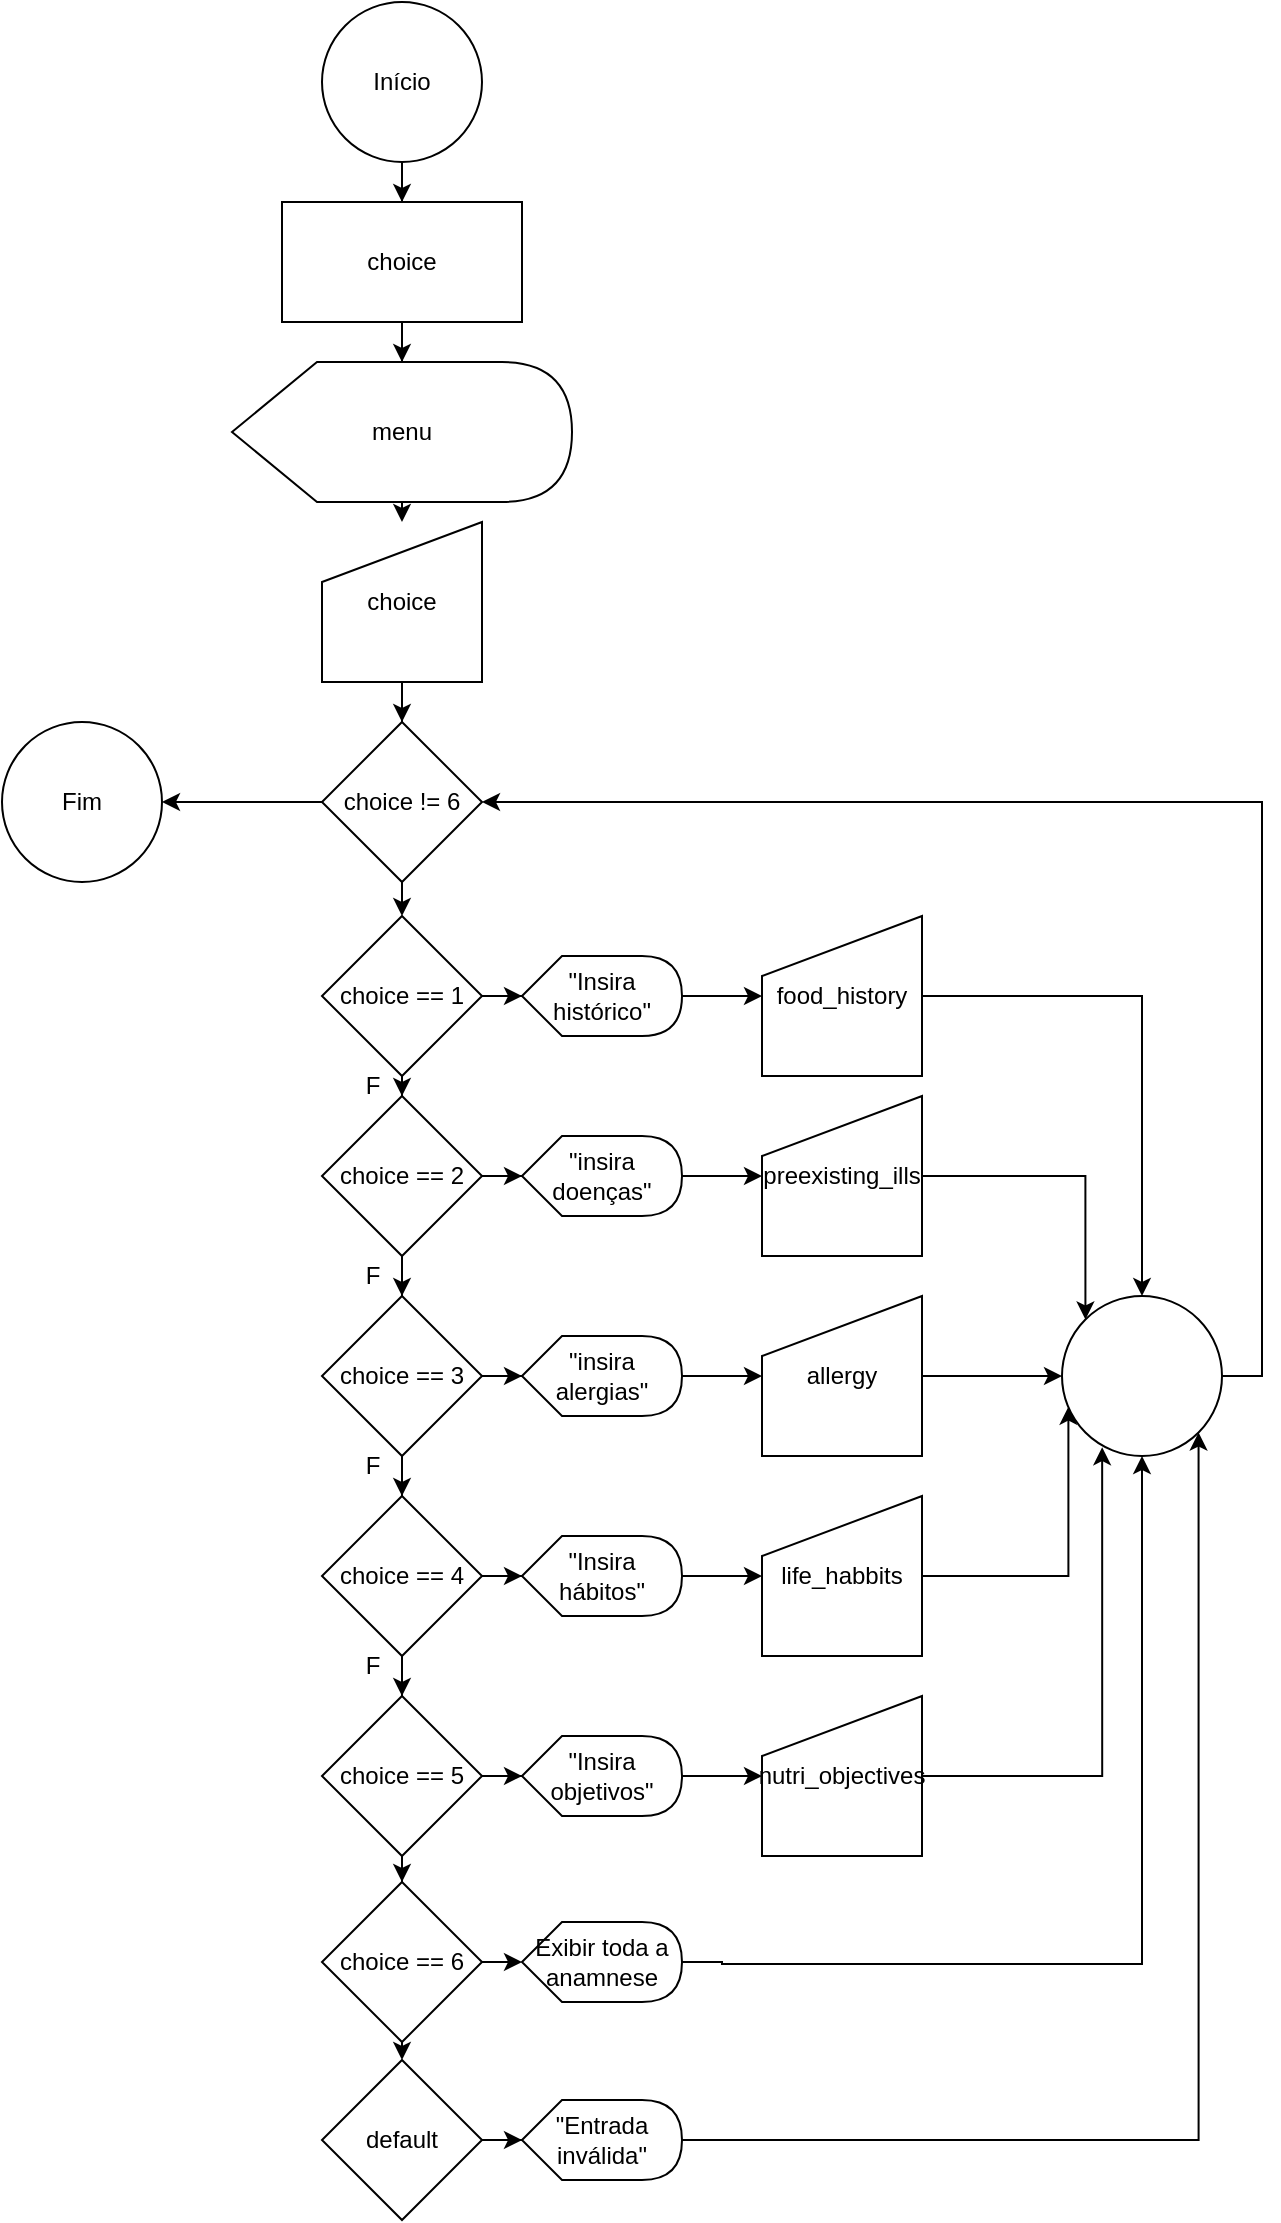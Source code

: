 <mxfile version="28.0.6">
  <diagram name="Página-1" id="AzP44wJJMdX7DucmdiNA">
    <mxGraphModel dx="2037" dy="1213" grid="1" gridSize="10" guides="1" tooltips="1" connect="1" arrows="1" fold="1" page="1" pageScale="1" pageWidth="827" pageHeight="1169" math="0" shadow="0">
      <root>
        <mxCell id="0" />
        <mxCell id="1" parent="0" />
        <mxCell id="oHalUscptuWubEQbUAjb-3" value="" style="edgeStyle=orthogonalEdgeStyle;rounded=0;orthogonalLoop=1;jettySize=auto;html=1;" edge="1" parent="1" source="oHalUscptuWubEQbUAjb-1" target="oHalUscptuWubEQbUAjb-2">
          <mxGeometry relative="1" as="geometry" />
        </mxCell>
        <mxCell id="oHalUscptuWubEQbUAjb-1" value="Início" style="ellipse;whiteSpace=wrap;html=1;" vertex="1" parent="1">
          <mxGeometry x="259" y="30" width="80" height="80" as="geometry" />
        </mxCell>
        <mxCell id="oHalUscptuWubEQbUAjb-5" value="" style="edgeStyle=orthogonalEdgeStyle;rounded=0;orthogonalLoop=1;jettySize=auto;html=1;" edge="1" parent="1" source="oHalUscptuWubEQbUAjb-2" target="oHalUscptuWubEQbUAjb-4">
          <mxGeometry relative="1" as="geometry" />
        </mxCell>
        <mxCell id="oHalUscptuWubEQbUAjb-2" value="choice" style="whiteSpace=wrap;html=1;" vertex="1" parent="1">
          <mxGeometry x="239" y="130" width="120" height="60" as="geometry" />
        </mxCell>
        <mxCell id="oHalUscptuWubEQbUAjb-8" style="edgeStyle=orthogonalEdgeStyle;rounded=0;orthogonalLoop=1;jettySize=auto;html=1;exitX=0;exitY=0;exitDx=88.75;exitDy=70;exitPerimeter=0;entryX=0.5;entryY=0;entryDx=0;entryDy=0;" edge="1" parent="1" source="oHalUscptuWubEQbUAjb-4" target="oHalUscptuWubEQbUAjb-6">
          <mxGeometry relative="1" as="geometry" />
        </mxCell>
        <mxCell id="oHalUscptuWubEQbUAjb-4" value="menu" style="shape=display;whiteSpace=wrap;html=1;" vertex="1" parent="1">
          <mxGeometry x="214" y="210" width="170" height="70" as="geometry" />
        </mxCell>
        <mxCell id="oHalUscptuWubEQbUAjb-62" value="" style="edgeStyle=orthogonalEdgeStyle;rounded=0;orthogonalLoop=1;jettySize=auto;html=1;" edge="1" parent="1" source="oHalUscptuWubEQbUAjb-6" target="oHalUscptuWubEQbUAjb-61">
          <mxGeometry relative="1" as="geometry" />
        </mxCell>
        <mxCell id="oHalUscptuWubEQbUAjb-6" value="choice" style="shape=manualInput;whiteSpace=wrap;html=1;" vertex="1" parent="1">
          <mxGeometry x="259" y="290" width="80" height="80" as="geometry" />
        </mxCell>
        <mxCell id="oHalUscptuWubEQbUAjb-17" value="" style="edgeStyle=orthogonalEdgeStyle;rounded=0;orthogonalLoop=1;jettySize=auto;html=1;" edge="1" parent="1" source="oHalUscptuWubEQbUAjb-9" target="oHalUscptuWubEQbUAjb-16">
          <mxGeometry relative="1" as="geometry" />
        </mxCell>
        <mxCell id="oHalUscptuWubEQbUAjb-30" value="" style="edgeStyle=orthogonalEdgeStyle;rounded=0;orthogonalLoop=1;jettySize=auto;html=1;" edge="1" parent="1" source="oHalUscptuWubEQbUAjb-9" target="oHalUscptuWubEQbUAjb-23">
          <mxGeometry relative="1" as="geometry" />
        </mxCell>
        <mxCell id="oHalUscptuWubEQbUAjb-9" value="choice == 1" style="rhombus;whiteSpace=wrap;html=1;" vertex="1" parent="1">
          <mxGeometry x="259" y="487" width="80" height="80" as="geometry" />
        </mxCell>
        <mxCell id="oHalUscptuWubEQbUAjb-78" value="" style="edgeStyle=orthogonalEdgeStyle;rounded=0;orthogonalLoop=1;jettySize=auto;html=1;" edge="1" parent="1" source="oHalUscptuWubEQbUAjb-11" target="oHalUscptuWubEQbUAjb-77">
          <mxGeometry relative="1" as="geometry" />
        </mxCell>
        <mxCell id="oHalUscptuWubEQbUAjb-11" value="default" style="rhombus;whiteSpace=wrap;html=1;" vertex="1" parent="1">
          <mxGeometry x="259" y="1059" width="80" height="80" as="geometry" />
        </mxCell>
        <mxCell id="oHalUscptuWubEQbUAjb-34" value="" style="edgeStyle=orthogonalEdgeStyle;rounded=0;orthogonalLoop=1;jettySize=auto;html=1;" edge="1" parent="1" source="oHalUscptuWubEQbUAjb-13" target="oHalUscptuWubEQbUAjb-27">
          <mxGeometry relative="1" as="geometry" />
        </mxCell>
        <mxCell id="oHalUscptuWubEQbUAjb-67" value="" style="edgeStyle=orthogonalEdgeStyle;rounded=0;orthogonalLoop=1;jettySize=auto;html=1;" edge="1" parent="1" source="oHalUscptuWubEQbUAjb-13" target="oHalUscptuWubEQbUAjb-66">
          <mxGeometry relative="1" as="geometry" />
        </mxCell>
        <mxCell id="oHalUscptuWubEQbUAjb-13" value="choice == 5" style="rhombus;whiteSpace=wrap;html=1;" vertex="1" parent="1">
          <mxGeometry x="259" y="877" width="80" height="80" as="geometry" />
        </mxCell>
        <mxCell id="oHalUscptuWubEQbUAjb-20" value="" style="edgeStyle=orthogonalEdgeStyle;rounded=0;orthogonalLoop=1;jettySize=auto;html=1;" edge="1" parent="1" source="oHalUscptuWubEQbUAjb-14" target="oHalUscptuWubEQbUAjb-13">
          <mxGeometry relative="1" as="geometry" />
        </mxCell>
        <mxCell id="oHalUscptuWubEQbUAjb-33" value="" style="edgeStyle=orthogonalEdgeStyle;rounded=0;orthogonalLoop=1;jettySize=auto;html=1;" edge="1" parent="1" source="oHalUscptuWubEQbUAjb-14" target="oHalUscptuWubEQbUAjb-26">
          <mxGeometry relative="1" as="geometry" />
        </mxCell>
        <mxCell id="oHalUscptuWubEQbUAjb-14" value="choice == 4" style="rhombus;whiteSpace=wrap;html=1;" vertex="1" parent="1">
          <mxGeometry x="259" y="777" width="80" height="80" as="geometry" />
        </mxCell>
        <mxCell id="oHalUscptuWubEQbUAjb-19" value="" style="edgeStyle=orthogonalEdgeStyle;rounded=0;orthogonalLoop=1;jettySize=auto;html=1;" edge="1" parent="1" source="oHalUscptuWubEQbUAjb-15" target="oHalUscptuWubEQbUAjb-14">
          <mxGeometry relative="1" as="geometry" />
        </mxCell>
        <mxCell id="oHalUscptuWubEQbUAjb-32" value="" style="edgeStyle=orthogonalEdgeStyle;rounded=0;orthogonalLoop=1;jettySize=auto;html=1;" edge="1" parent="1" source="oHalUscptuWubEQbUAjb-15" target="oHalUscptuWubEQbUAjb-25">
          <mxGeometry relative="1" as="geometry" />
        </mxCell>
        <mxCell id="oHalUscptuWubEQbUAjb-15" value="choice == 3" style="rhombus;whiteSpace=wrap;html=1;" vertex="1" parent="1">
          <mxGeometry x="259" y="677" width="80" height="80" as="geometry" />
        </mxCell>
        <mxCell id="oHalUscptuWubEQbUAjb-18" value="" style="edgeStyle=orthogonalEdgeStyle;rounded=0;orthogonalLoop=1;jettySize=auto;html=1;" edge="1" parent="1" source="oHalUscptuWubEQbUAjb-16" target="oHalUscptuWubEQbUAjb-15">
          <mxGeometry relative="1" as="geometry" />
        </mxCell>
        <mxCell id="oHalUscptuWubEQbUAjb-31" value="" style="edgeStyle=orthogonalEdgeStyle;rounded=0;orthogonalLoop=1;jettySize=auto;html=1;" edge="1" parent="1" source="oHalUscptuWubEQbUAjb-16" target="oHalUscptuWubEQbUAjb-24">
          <mxGeometry relative="1" as="geometry" />
        </mxCell>
        <mxCell id="oHalUscptuWubEQbUAjb-16" value="choice == 2" style="rhombus;whiteSpace=wrap;html=1;" vertex="1" parent="1">
          <mxGeometry x="259" y="577" width="80" height="80" as="geometry" />
        </mxCell>
        <mxCell id="oHalUscptuWubEQbUAjb-41" value="" style="edgeStyle=orthogonalEdgeStyle;rounded=0;orthogonalLoop=1;jettySize=auto;html=1;" edge="1" parent="1" source="oHalUscptuWubEQbUAjb-23" target="oHalUscptuWubEQbUAjb-35">
          <mxGeometry relative="1" as="geometry" />
        </mxCell>
        <mxCell id="oHalUscptuWubEQbUAjb-23" value="&quot;Insira histórico&quot;" style="shape=display;whiteSpace=wrap;html=1;" vertex="1" parent="1">
          <mxGeometry x="359" y="507" width="80" height="40" as="geometry" />
        </mxCell>
        <mxCell id="oHalUscptuWubEQbUAjb-42" value="" style="edgeStyle=orthogonalEdgeStyle;rounded=0;orthogonalLoop=1;jettySize=auto;html=1;" edge="1" parent="1" source="oHalUscptuWubEQbUAjb-24" target="oHalUscptuWubEQbUAjb-37">
          <mxGeometry relative="1" as="geometry" />
        </mxCell>
        <mxCell id="oHalUscptuWubEQbUAjb-24" value="&quot;insira doenças&quot;" style="shape=display;whiteSpace=wrap;html=1;" vertex="1" parent="1">
          <mxGeometry x="359" y="597" width="80" height="40" as="geometry" />
        </mxCell>
        <mxCell id="oHalUscptuWubEQbUAjb-43" value="" style="edgeStyle=orthogonalEdgeStyle;rounded=0;orthogonalLoop=1;jettySize=auto;html=1;" edge="1" parent="1" source="oHalUscptuWubEQbUAjb-25" target="oHalUscptuWubEQbUAjb-38">
          <mxGeometry relative="1" as="geometry" />
        </mxCell>
        <mxCell id="oHalUscptuWubEQbUAjb-25" value="&quot;insira alergias&quot;" style="shape=display;whiteSpace=wrap;html=1;" vertex="1" parent="1">
          <mxGeometry x="359" y="697" width="80" height="40" as="geometry" />
        </mxCell>
        <mxCell id="oHalUscptuWubEQbUAjb-44" value="" style="edgeStyle=orthogonalEdgeStyle;rounded=0;orthogonalLoop=1;jettySize=auto;html=1;" edge="1" parent="1" source="oHalUscptuWubEQbUAjb-26" target="oHalUscptuWubEQbUAjb-39">
          <mxGeometry relative="1" as="geometry" />
        </mxCell>
        <mxCell id="oHalUscptuWubEQbUAjb-26" value="&quot;Insira hábitos&quot;" style="shape=display;whiteSpace=wrap;html=1;" vertex="1" parent="1">
          <mxGeometry x="359" y="797" width="80" height="40" as="geometry" />
        </mxCell>
        <mxCell id="oHalUscptuWubEQbUAjb-45" value="" style="edgeStyle=orthogonalEdgeStyle;rounded=0;orthogonalLoop=1;jettySize=auto;html=1;" edge="1" parent="1" source="oHalUscptuWubEQbUAjb-27" target="oHalUscptuWubEQbUAjb-40">
          <mxGeometry relative="1" as="geometry" />
        </mxCell>
        <mxCell id="oHalUscptuWubEQbUAjb-27" value="&quot;Insira objetivos&quot;" style="shape=display;whiteSpace=wrap;html=1;" vertex="1" parent="1">
          <mxGeometry x="359" y="897" width="80" height="40" as="geometry" />
        </mxCell>
        <mxCell id="oHalUscptuWubEQbUAjb-47" style="edgeStyle=orthogonalEdgeStyle;rounded=0;orthogonalLoop=1;jettySize=auto;html=1;exitX=1;exitY=0.5;exitDx=0;exitDy=0;entryX=0.5;entryY=0;entryDx=0;entryDy=0;" edge="1" parent="1" source="oHalUscptuWubEQbUAjb-35" target="oHalUscptuWubEQbUAjb-46">
          <mxGeometry relative="1" as="geometry" />
        </mxCell>
        <mxCell id="oHalUscptuWubEQbUAjb-35" value="food_history" style="shape=manualInput;whiteSpace=wrap;html=1;" vertex="1" parent="1">
          <mxGeometry x="479" y="487" width="80" height="80" as="geometry" />
        </mxCell>
        <mxCell id="oHalUscptuWubEQbUAjb-48" style="edgeStyle=orthogonalEdgeStyle;rounded=0;orthogonalLoop=1;jettySize=auto;html=1;exitX=1;exitY=0.5;exitDx=0;exitDy=0;entryX=0;entryY=0;entryDx=0;entryDy=0;" edge="1" parent="1" source="oHalUscptuWubEQbUAjb-37" target="oHalUscptuWubEQbUAjb-46">
          <mxGeometry relative="1" as="geometry" />
        </mxCell>
        <mxCell id="oHalUscptuWubEQbUAjb-37" value="preexisting_ills" style="shape=manualInput;whiteSpace=wrap;html=1;" vertex="1" parent="1">
          <mxGeometry x="479" y="577" width="80" height="80" as="geometry" />
        </mxCell>
        <mxCell id="oHalUscptuWubEQbUAjb-49" value="" style="edgeStyle=orthogonalEdgeStyle;rounded=0;orthogonalLoop=1;jettySize=auto;html=1;" edge="1" parent="1" source="oHalUscptuWubEQbUAjb-38" target="oHalUscptuWubEQbUAjb-46">
          <mxGeometry relative="1" as="geometry" />
        </mxCell>
        <mxCell id="oHalUscptuWubEQbUAjb-38" value="allergy" style="shape=manualInput;whiteSpace=wrap;html=1;" vertex="1" parent="1">
          <mxGeometry x="479" y="677" width="80" height="80" as="geometry" />
        </mxCell>
        <mxCell id="oHalUscptuWubEQbUAjb-50" style="edgeStyle=orthogonalEdgeStyle;rounded=0;orthogonalLoop=1;jettySize=auto;html=1;exitX=1;exitY=0.5;exitDx=0;exitDy=0;entryX=0.04;entryY=0.692;entryDx=0;entryDy=0;entryPerimeter=0;" edge="1" parent="1" source="oHalUscptuWubEQbUAjb-39" target="oHalUscptuWubEQbUAjb-46">
          <mxGeometry relative="1" as="geometry" />
        </mxCell>
        <mxCell id="oHalUscptuWubEQbUAjb-39" value="life_habbits" style="shape=manualInput;whiteSpace=wrap;html=1;" vertex="1" parent="1">
          <mxGeometry x="479" y="777" width="80" height="80" as="geometry" />
        </mxCell>
        <mxCell id="oHalUscptuWubEQbUAjb-51" style="edgeStyle=orthogonalEdgeStyle;rounded=0;orthogonalLoop=1;jettySize=auto;html=1;exitX=1;exitY=0.5;exitDx=0;exitDy=0;entryX=0.251;entryY=0.945;entryDx=0;entryDy=0;entryPerimeter=0;" edge="1" parent="1" source="oHalUscptuWubEQbUAjb-40" target="oHalUscptuWubEQbUAjb-46">
          <mxGeometry relative="1" as="geometry" />
        </mxCell>
        <mxCell id="oHalUscptuWubEQbUAjb-40" value="nutri_objectives" style="shape=manualInput;whiteSpace=wrap;html=1;" vertex="1" parent="1">
          <mxGeometry x="479" y="877" width="80" height="80" as="geometry" />
        </mxCell>
        <mxCell id="oHalUscptuWubEQbUAjb-80" style="edgeStyle=orthogonalEdgeStyle;rounded=0;orthogonalLoop=1;jettySize=auto;html=1;exitX=1;exitY=0.5;exitDx=0;exitDy=0;entryX=1;entryY=0.5;entryDx=0;entryDy=0;" edge="1" parent="1" source="oHalUscptuWubEQbUAjb-46" target="oHalUscptuWubEQbUAjb-61">
          <mxGeometry relative="1" as="geometry" />
        </mxCell>
        <mxCell id="oHalUscptuWubEQbUAjb-46" value="" style="ellipse;whiteSpace=wrap;html=1;" vertex="1" parent="1">
          <mxGeometry x="629" y="677" width="80" height="80" as="geometry" />
        </mxCell>
        <mxCell id="oHalUscptuWubEQbUAjb-53" value="F" style="text;html=1;align=center;verticalAlign=middle;resizable=0;points=[];autosize=1;strokeColor=none;fillColor=none;" vertex="1" parent="1">
          <mxGeometry x="269" y="557" width="30" height="30" as="geometry" />
        </mxCell>
        <mxCell id="oHalUscptuWubEQbUAjb-57" value="F" style="text;html=1;align=center;verticalAlign=middle;resizable=0;points=[];autosize=1;strokeColor=none;fillColor=none;" vertex="1" parent="1">
          <mxGeometry x="269" y="847" width="30" height="30" as="geometry" />
        </mxCell>
        <mxCell id="oHalUscptuWubEQbUAjb-59" value="F" style="text;html=1;align=center;verticalAlign=middle;resizable=0;points=[];autosize=1;strokeColor=none;fillColor=none;" vertex="1" parent="1">
          <mxGeometry x="269" y="747" width="30" height="30" as="geometry" />
        </mxCell>
        <mxCell id="oHalUscptuWubEQbUAjb-60" value="F" style="text;html=1;align=center;verticalAlign=middle;resizable=0;points=[];autosize=1;strokeColor=none;fillColor=none;" vertex="1" parent="1">
          <mxGeometry x="269" y="652" width="30" height="30" as="geometry" />
        </mxCell>
        <mxCell id="oHalUscptuWubEQbUAjb-64" style="edgeStyle=orthogonalEdgeStyle;rounded=0;orthogonalLoop=1;jettySize=auto;html=1;exitX=0.5;exitY=1;exitDx=0;exitDy=0;entryX=0.5;entryY=0;entryDx=0;entryDy=0;" edge="1" parent="1" source="oHalUscptuWubEQbUAjb-61" target="oHalUscptuWubEQbUAjb-9">
          <mxGeometry relative="1" as="geometry" />
        </mxCell>
        <mxCell id="oHalUscptuWubEQbUAjb-83" value="" style="edgeStyle=orthogonalEdgeStyle;rounded=0;orthogonalLoop=1;jettySize=auto;html=1;" edge="1" parent="1" source="oHalUscptuWubEQbUAjb-61" target="oHalUscptuWubEQbUAjb-82">
          <mxGeometry relative="1" as="geometry" />
        </mxCell>
        <mxCell id="oHalUscptuWubEQbUAjb-61" value="choice != 6" style="rhombus;whiteSpace=wrap;html=1;" vertex="1" parent="1">
          <mxGeometry x="259" y="390" width="80" height="80" as="geometry" />
        </mxCell>
        <mxCell id="oHalUscptuWubEQbUAjb-69" style="edgeStyle=orthogonalEdgeStyle;rounded=0;orthogonalLoop=1;jettySize=auto;html=1;exitX=0.5;exitY=1;exitDx=0;exitDy=0;entryX=0.5;entryY=0;entryDx=0;entryDy=0;" edge="1" parent="1" source="oHalUscptuWubEQbUAjb-66" target="oHalUscptuWubEQbUAjb-11">
          <mxGeometry relative="1" as="geometry" />
        </mxCell>
        <mxCell id="oHalUscptuWubEQbUAjb-72" value="" style="edgeStyle=orthogonalEdgeStyle;rounded=0;orthogonalLoop=1;jettySize=auto;html=1;" edge="1" parent="1" source="oHalUscptuWubEQbUAjb-66">
          <mxGeometry relative="1" as="geometry">
            <mxPoint x="359" y="1010" as="targetPoint" />
          </mxGeometry>
        </mxCell>
        <mxCell id="oHalUscptuWubEQbUAjb-66" value="choice == 6" style="rhombus;whiteSpace=wrap;html=1;" vertex="1" parent="1">
          <mxGeometry x="259" y="970" width="80" height="80" as="geometry" />
        </mxCell>
        <mxCell id="oHalUscptuWubEQbUAjb-75" value="" style="edgeStyle=orthogonalEdgeStyle;rounded=0;orthogonalLoop=1;jettySize=auto;html=1;entryX=0.5;entryY=1;entryDx=0;entryDy=0;" edge="1" parent="1" source="oHalUscptuWubEQbUAjb-73" target="oHalUscptuWubEQbUAjb-46">
          <mxGeometry relative="1" as="geometry">
            <mxPoint x="479" y="1010" as="targetPoint" />
            <Array as="points">
              <mxPoint x="459" y="1010" />
              <mxPoint x="459" y="1011" />
              <mxPoint x="669" y="1011" />
            </Array>
          </mxGeometry>
        </mxCell>
        <mxCell id="oHalUscptuWubEQbUAjb-73" value="Exibir toda a anamnese" style="shape=display;whiteSpace=wrap;html=1;" vertex="1" parent="1">
          <mxGeometry x="359" y="990" width="80" height="40" as="geometry" />
        </mxCell>
        <mxCell id="oHalUscptuWubEQbUAjb-79" style="edgeStyle=orthogonalEdgeStyle;rounded=0;orthogonalLoop=1;jettySize=auto;html=1;entryX=1;entryY=1;entryDx=0;entryDy=0;" edge="1" parent="1" source="oHalUscptuWubEQbUAjb-77" target="oHalUscptuWubEQbUAjb-46">
          <mxGeometry relative="1" as="geometry" />
        </mxCell>
        <mxCell id="oHalUscptuWubEQbUAjb-77" value="&quot;Entrada inválida&quot;" style="shape=display;whiteSpace=wrap;html=1;" vertex="1" parent="1">
          <mxGeometry x="359" y="1079" width="80" height="40" as="geometry" />
        </mxCell>
        <mxCell id="oHalUscptuWubEQbUAjb-82" value="Fim" style="ellipse;whiteSpace=wrap;html=1;" vertex="1" parent="1">
          <mxGeometry x="99" y="390" width="80" height="80" as="geometry" />
        </mxCell>
      </root>
    </mxGraphModel>
  </diagram>
</mxfile>
